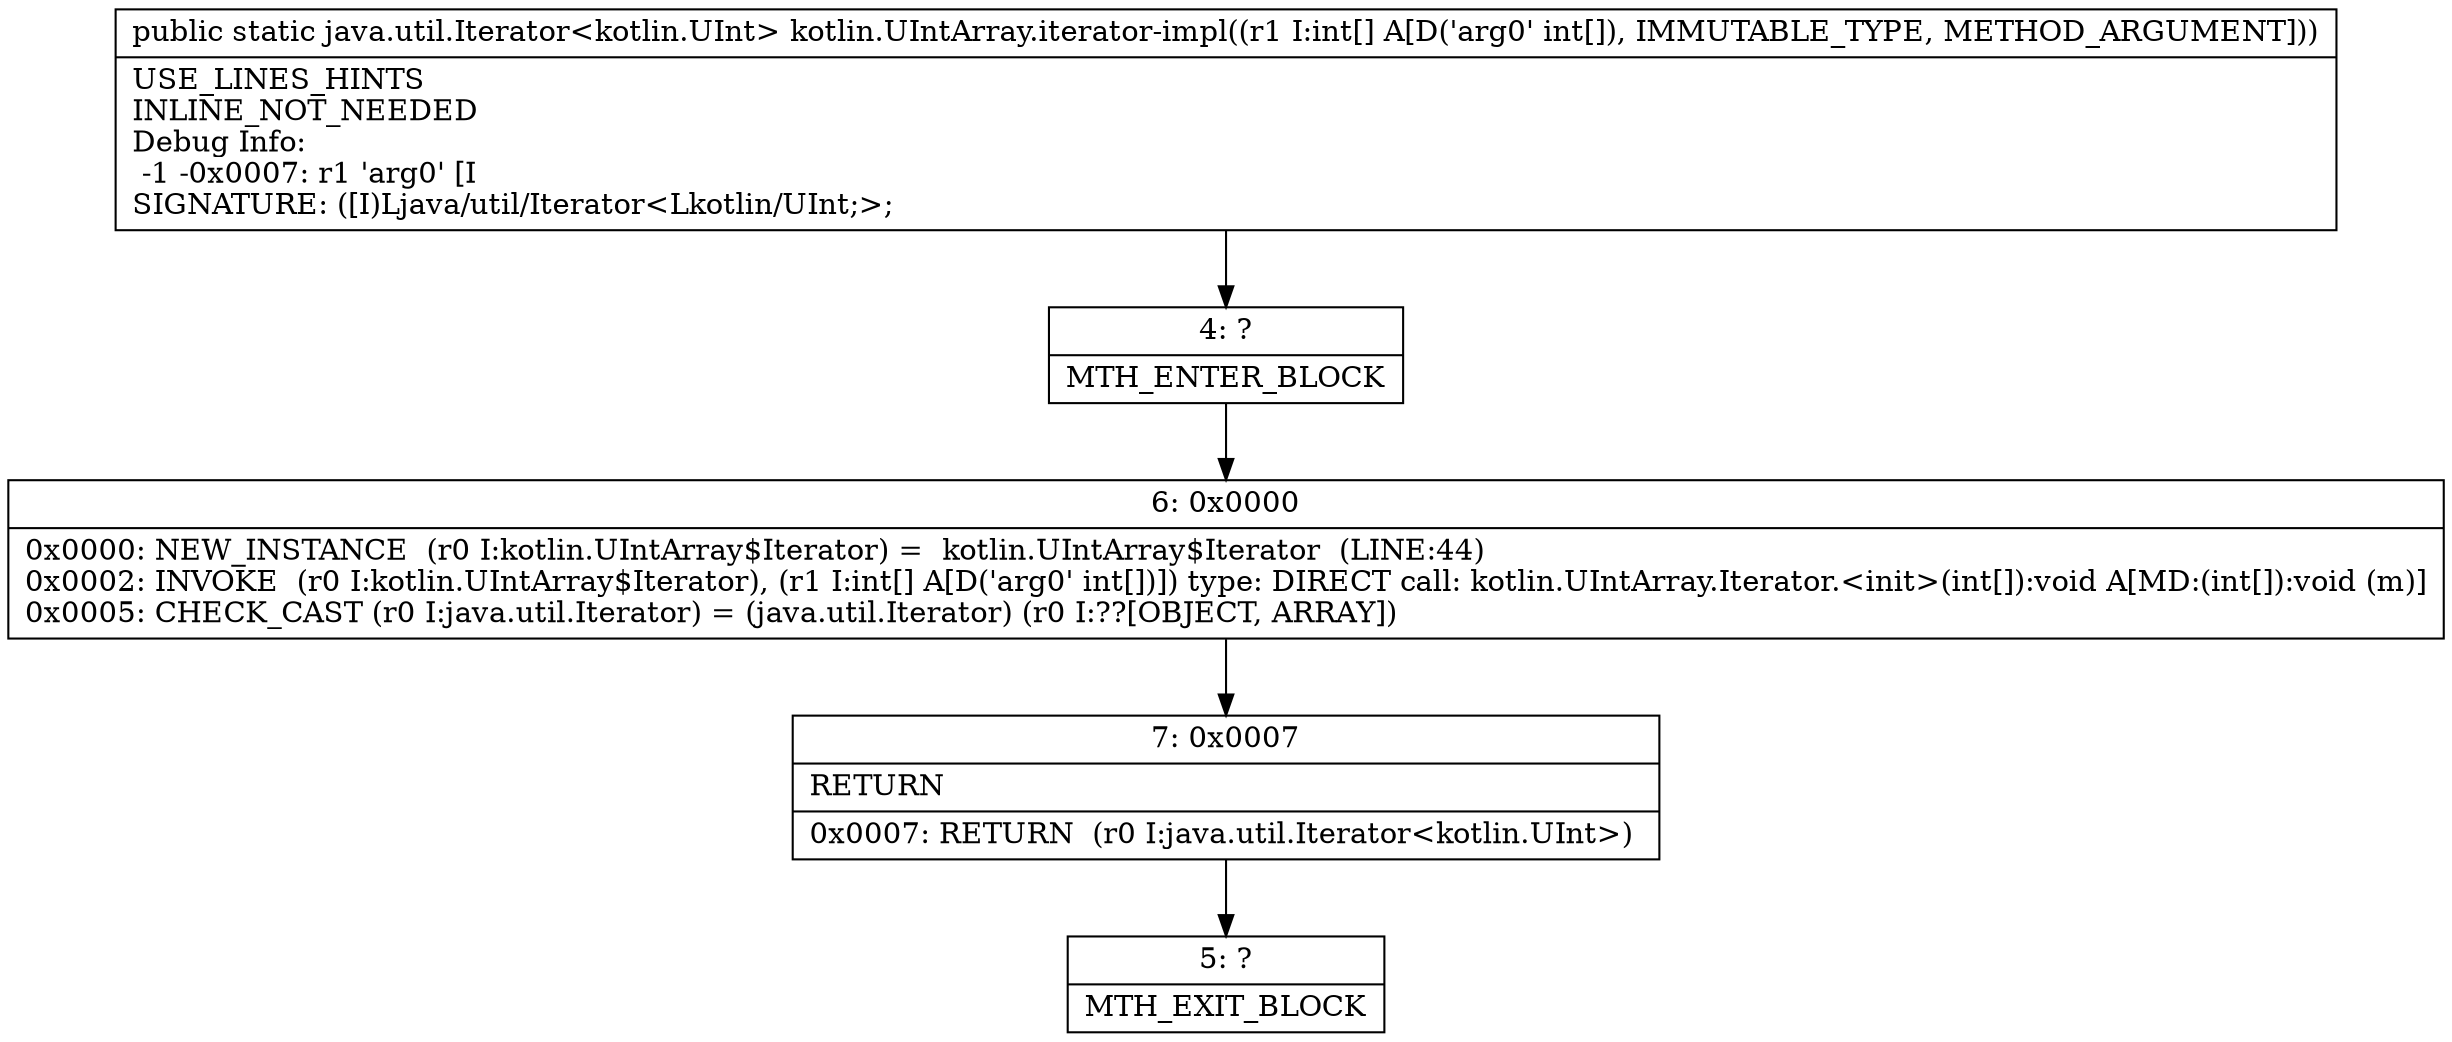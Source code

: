 digraph "CFG forkotlin.UIntArray.iterator\-impl([I)Ljava\/util\/Iterator;" {
Node_4 [shape=record,label="{4\:\ ?|MTH_ENTER_BLOCK\l}"];
Node_6 [shape=record,label="{6\:\ 0x0000|0x0000: NEW_INSTANCE  (r0 I:kotlin.UIntArray$Iterator) =  kotlin.UIntArray$Iterator  (LINE:44)\l0x0002: INVOKE  (r0 I:kotlin.UIntArray$Iterator), (r1 I:int[] A[D('arg0' int[])]) type: DIRECT call: kotlin.UIntArray.Iterator.\<init\>(int[]):void A[MD:(int[]):void (m)]\l0x0005: CHECK_CAST (r0 I:java.util.Iterator) = (java.util.Iterator) (r0 I:??[OBJECT, ARRAY]) \l}"];
Node_7 [shape=record,label="{7\:\ 0x0007|RETURN\l|0x0007: RETURN  (r0 I:java.util.Iterator\<kotlin.UInt\>) \l}"];
Node_5 [shape=record,label="{5\:\ ?|MTH_EXIT_BLOCK\l}"];
MethodNode[shape=record,label="{public static java.util.Iterator\<kotlin.UInt\> kotlin.UIntArray.iterator\-impl((r1 I:int[] A[D('arg0' int[]), IMMUTABLE_TYPE, METHOD_ARGUMENT]))  | USE_LINES_HINTS\lINLINE_NOT_NEEDED\lDebug Info:\l  \-1 \-0x0007: r1 'arg0' [I\lSIGNATURE: ([I)Ljava\/util\/Iterator\<Lkotlin\/UInt;\>;\l}"];
MethodNode -> Node_4;Node_4 -> Node_6;
Node_6 -> Node_7;
Node_7 -> Node_5;
}

